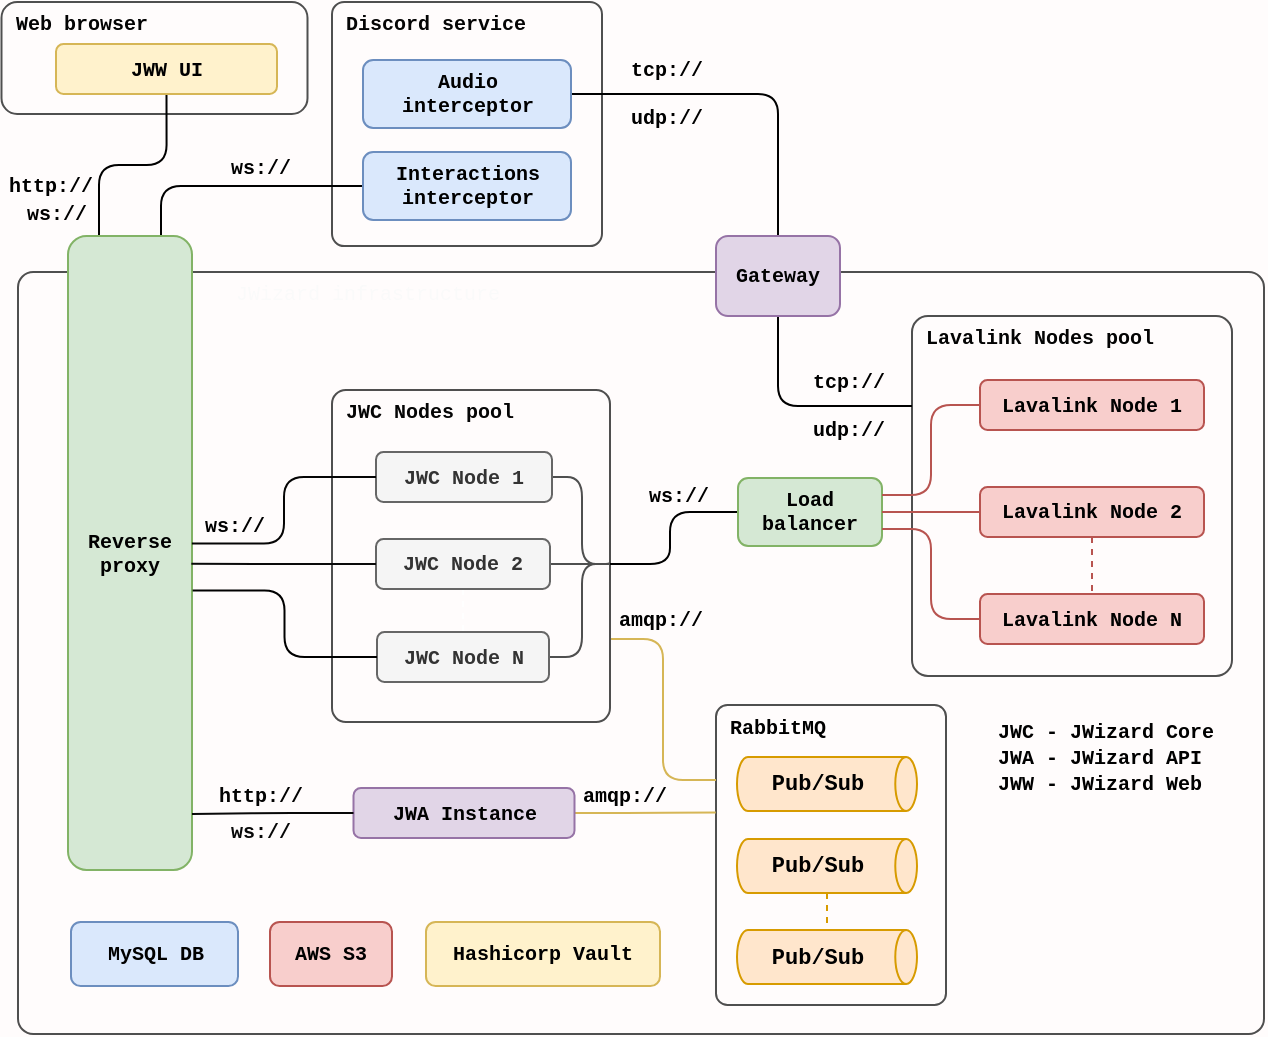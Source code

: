 <mxfile version="24.7.5">
  <diagram name="Page-1" id="Fclqe2KvUU67XkT28i2e">
    <mxGraphModel dx="700" dy="497" grid="0" gridSize="10" guides="1" tooltips="1" connect="1" arrows="1" fold="1" page="1" pageScale="1" pageWidth="827" pageHeight="1169" background="#FFFCFC" math="0" shadow="0">
      <root>
        <mxCell id="0" />
        <mxCell id="1" parent="0" />
        <mxCell id="JuTXXJLlA8d2acPgj7VG-93" value="&lt;font style=&quot;font-size: 10px;&quot;&gt;Web browser&lt;/font&gt;" style="rounded=1;whiteSpace=wrap;html=1;fillColor=none;strokeColor=#4F4F4F;arcSize=14;align=left;verticalAlign=top;fontColor=#030303;spacing=0;spacingLeft=7;spacingRight=0;spacingTop=-1;fontFamily=Courier New;fontStyle=1" vertex="1" parent="1">
          <mxGeometry x="130.75" y="21" width="153" height="56" as="geometry" />
        </mxCell>
        <mxCell id="JuTXXJLlA8d2acPgj7VG-76" value="&lt;font style=&quot;font-size: 10px;&quot;&gt;&amp;nbsp; &amp;nbsp; &amp;nbsp; &amp;nbsp; &amp;nbsp; &amp;nbsp; &amp;nbsp; &amp;nbsp; &amp;nbsp;JWizard infrastructure&lt;/font&gt;" style="rounded=1;whiteSpace=wrap;html=1;fillColor=none;strokeColor=#4F4F4F;arcSize=2;align=left;verticalAlign=top;fontColor=#FAFAFA;spacing=0;spacingLeft=7;spacingRight=0;spacingTop=-1;fontFamily=Courier New;" vertex="1" parent="1">
          <mxGeometry x="139" y="156" width="623" height="381" as="geometry" />
        </mxCell>
        <mxCell id="JuTXXJLlA8d2acPgj7VG-59" value="&lt;font color=&quot;#000000&quot; style=&quot;font-size: 10px;&quot;&gt;&lt;b&gt;RabbitMQ&lt;/b&gt;&lt;/font&gt;" style="rounded=1;whiteSpace=wrap;html=1;fillColor=none;strokeColor=#4F4F4F;arcSize=5;align=left;verticalAlign=top;fontColor=#FAFAFA;spacing=0;spacingLeft=7;spacingRight=0;spacingTop=-1;fontFamily=Courier New;" vertex="1" parent="1">
          <mxGeometry x="488" y="372.5" width="115" height="150" as="geometry" />
        </mxCell>
        <mxCell id="JuTXXJLlA8d2acPgj7VG-71" style="edgeStyle=orthogonalEdgeStyle;shape=connector;rounded=1;orthogonalLoop=1;jettySize=auto;html=1;exitX=1;exitY=0.75;exitDx=0;exitDy=0;entryX=0;entryY=0.25;entryDx=0;entryDy=0;strokeColor=#d6b656;align=center;verticalAlign=middle;fontFamily=Helvetica;fontSize=11;fontColor=default;labelBackgroundColor=default;endArrow=none;endFill=0;fillColor=#fff2cc;" edge="1" parent="1" source="JuTXXJLlA8d2acPgj7VG-15" target="JuTXXJLlA8d2acPgj7VG-59">
          <mxGeometry relative="1" as="geometry" />
        </mxCell>
        <mxCell id="JuTXXJLlA8d2acPgj7VG-15" value="&lt;font style=&quot;font-size: 10px;&quot;&gt;JWC Nodes pool&lt;/font&gt;" style="rounded=1;whiteSpace=wrap;html=1;fillColor=none;strokeColor=#4F4F4F;arcSize=5;align=left;verticalAlign=top;fontColor=#050505;spacing=0;spacingLeft=7;spacingRight=0;spacingTop=-1;fontFamily=Courier New;fontStyle=1" vertex="1" parent="1">
          <mxGeometry x="296" y="215" width="139" height="166" as="geometry" />
        </mxCell>
        <mxCell id="JuTXXJLlA8d2acPgj7VG-28" value="&lt;font style=&quot;font-size: 10px;&quot;&gt;Discord service&lt;/font&gt;" style="rounded=1;whiteSpace=wrap;html=1;fillColor=none;strokeColor=#4F4F4F;arcSize=5;align=left;verticalAlign=top;fontColor=#050505;spacing=0;spacingLeft=7;spacingRight=0;spacingTop=-1;fontFamily=Courier New;fontStyle=1" vertex="1" parent="1">
          <mxGeometry x="296" y="21" width="135" height="122" as="geometry" />
        </mxCell>
        <mxCell id="JuTXXJLlA8d2acPgj7VG-26" style="edgeStyle=orthogonalEdgeStyle;shape=connector;rounded=1;orthogonalLoop=1;jettySize=auto;html=1;exitX=0.5;exitY=0;exitDx=0;exitDy=0;entryX=1;entryY=0.5;entryDx=0;entryDy=0;strokeColor=#000000;align=center;verticalAlign=middle;fontFamily=Helvetica;fontSize=11;fontColor=default;labelBackgroundColor=default;endArrow=none;endFill=0;" edge="1" parent="1" source="JuTXXJLlA8d2acPgj7VG-79" target="JuTXXJLlA8d2acPgj7VG-25">
          <mxGeometry relative="1" as="geometry" />
        </mxCell>
        <mxCell id="JuTXXJLlA8d2acPgj7VG-31" value="tcp://&lt;div style=&quot;font-size: 10px;&quot;&gt;&lt;br style=&quot;font-size: 10px;&quot;&gt;&lt;div style=&quot;font-size: 10px;&quot;&gt;udp://&lt;br style=&quot;font-size: 10px;&quot;&gt;&lt;/div&gt;&lt;/div&gt;" style="edgeLabel;html=1;align=center;verticalAlign=middle;resizable=0;points=[];rounded=1;fontFamily=Courier New;fontSize=10;fontColor=#000000;labelBackgroundColor=none;fontStyle=1" vertex="1" connectable="0" parent="JuTXXJLlA8d2acPgj7VG-26">
          <mxGeometry x="0.624" y="-2" relative="1" as="geometry">
            <mxPoint x="14" y="2" as="offset" />
          </mxGeometry>
        </mxCell>
        <mxCell id="JuTXXJLlA8d2acPgj7VG-24" value="&lt;font style=&quot;font-size: 10px;&quot;&gt;Lavalink Nodes pool&lt;/font&gt;" style="rounded=1;whiteSpace=wrap;html=1;fillColor=none;strokeColor=#4F4F4F;arcSize=5;align=left;verticalAlign=top;fontColor=#030303;spacing=0;spacingLeft=7;spacingRight=0;spacingTop=-1;fontFamily=Courier New;fontStyle=1" vertex="1" parent="1">
          <mxGeometry x="586" y="178" width="160" height="180" as="geometry" />
        </mxCell>
        <mxCell id="JuTXXJLlA8d2acPgj7VG-51" style="edgeStyle=orthogonalEdgeStyle;shape=connector;rounded=1;orthogonalLoop=1;jettySize=auto;html=1;exitX=1;exitY=0.5;exitDx=0;exitDy=0;strokeColor=#4F4F4F;align=center;verticalAlign=middle;fontFamily=Helvetica;fontSize=11;fontColor=default;labelBackgroundColor=default;endArrow=none;endFill=0;" edge="1" parent="1" source="JuTXXJLlA8d2acPgj7VG-2">
          <mxGeometry relative="1" as="geometry">
            <mxPoint x="435" y="302" as="targetPoint" />
            <Array as="points">
              <mxPoint x="421" y="259" />
              <mxPoint x="421" y="302" />
              <mxPoint x="435" y="302" />
            </Array>
          </mxGeometry>
        </mxCell>
        <mxCell id="JuTXXJLlA8d2acPgj7VG-2" value="JWC Node 1" style="rounded=1;whiteSpace=wrap;html=1;fillColor=#f5f5f5;fillStyle=auto;fontFamily=Courier New;fontStyle=1;horizontal=1;fontColor=#333333;strokeColor=#666666;fontSize=10;" vertex="1" parent="1">
          <mxGeometry x="318" y="246" width="88" height="25" as="geometry" />
        </mxCell>
        <mxCell id="JuTXXJLlA8d2acPgj7VG-37" style="edgeStyle=orthogonalEdgeStyle;shape=connector;rounded=1;orthogonalLoop=1;jettySize=auto;html=1;exitX=0.5;exitY=1;exitDx=0;exitDy=0;entryX=0.5;entryY=0;entryDx=0;entryDy=0;strokeColor=#FFFFFF;align=center;verticalAlign=middle;fontFamily=Helvetica;fontSize=11;fontColor=default;labelBackgroundColor=default;endArrow=none;endFill=0;dashed=1;strokeWidth=1;" edge="1" parent="1" source="JuTXXJLlA8d2acPgj7VG-3" target="JuTXXJLlA8d2acPgj7VG-4">
          <mxGeometry relative="1" as="geometry" />
        </mxCell>
        <mxCell id="JuTXXJLlA8d2acPgj7VG-53" style="edgeStyle=orthogonalEdgeStyle;shape=connector;rounded=1;orthogonalLoop=1;jettySize=auto;html=1;exitX=1;exitY=0.5;exitDx=0;exitDy=0;strokeColor=#4F4F4F;align=center;verticalAlign=middle;fontFamily=Helvetica;fontSize=11;fontColor=default;labelBackgroundColor=default;endArrow=none;endFill=0;" edge="1" parent="1" source="JuTXXJLlA8d2acPgj7VG-3">
          <mxGeometry relative="1" as="geometry">
            <mxPoint x="434" y="302" as="targetPoint" />
          </mxGeometry>
        </mxCell>
        <mxCell id="JuTXXJLlA8d2acPgj7VG-3" value="JWC Node 2" style="rounded=1;whiteSpace=wrap;html=1;fillColor=#f5f5f5;fillStyle=auto;fontFamily=Courier New;fontStyle=1;horizontal=1;fontColor=#333333;strokeColor=#666666;fontSize=10;" vertex="1" parent="1">
          <mxGeometry x="318" y="289.5" width="87" height="25" as="geometry" />
        </mxCell>
        <mxCell id="JuTXXJLlA8d2acPgj7VG-52" style="edgeStyle=orthogonalEdgeStyle;shape=connector;rounded=1;orthogonalLoop=1;jettySize=auto;html=1;exitX=1;exitY=0.5;exitDx=0;exitDy=0;strokeColor=#4F4F4F;align=center;verticalAlign=middle;fontFamily=Helvetica;fontSize=11;fontColor=default;labelBackgroundColor=default;endArrow=none;endFill=0;entryX=0.999;entryY=0.518;entryDx=0;entryDy=0;entryPerimeter=0;" edge="1" parent="1" source="JuTXXJLlA8d2acPgj7VG-4" target="JuTXXJLlA8d2acPgj7VG-15">
          <mxGeometry relative="1" as="geometry">
            <mxPoint x="433" y="301" as="targetPoint" />
            <Array as="points">
              <mxPoint x="421" y="348" />
              <mxPoint x="421" y="302" />
              <mxPoint x="435" y="302" />
            </Array>
          </mxGeometry>
        </mxCell>
        <mxCell id="JuTXXJLlA8d2acPgj7VG-4" value="JWC Node N" style="rounded=1;whiteSpace=wrap;html=1;fillColor=#f5f5f5;fillStyle=auto;fontFamily=Courier New;fontStyle=1;horizontal=1;fontColor=#333333;strokeColor=#666666;fontSize=10;" vertex="1" parent="1">
          <mxGeometry x="318.5" y="336" width="86" height="25" as="geometry" />
        </mxCell>
        <mxCell id="JuTXXJLlA8d2acPgj7VG-78" style="edgeStyle=orthogonalEdgeStyle;shape=connector;rounded=1;orthogonalLoop=1;jettySize=auto;html=1;exitX=0.75;exitY=0;exitDx=0;exitDy=0;entryX=0;entryY=0.5;entryDx=0;entryDy=0;strokeColor=#000000;align=center;verticalAlign=middle;fontFamily=Helvetica;fontSize=11;fontColor=default;labelBackgroundColor=default;endArrow=none;endFill=0;" edge="1" parent="1" source="JuTXXJLlA8d2acPgj7VG-8" target="JuTXXJLlA8d2acPgj7VG-29">
          <mxGeometry relative="1" as="geometry" />
        </mxCell>
        <mxCell id="JuTXXJLlA8d2acPgj7VG-94" style="edgeStyle=orthogonalEdgeStyle;shape=connector;rounded=1;orthogonalLoop=1;jettySize=auto;html=1;exitX=0.25;exitY=0;exitDx=0;exitDy=0;entryX=0.5;entryY=1;entryDx=0;entryDy=0;strokeColor=#000000;align=center;verticalAlign=middle;fontFamily=Helvetica;fontSize=11;fontColor=default;labelBackgroundColor=default;endArrow=none;endFill=0;" edge="1" parent="1" source="JuTXXJLlA8d2acPgj7VG-8" target="JuTXXJLlA8d2acPgj7VG-83">
          <mxGeometry relative="1" as="geometry" />
        </mxCell>
        <mxCell id="JuTXXJLlA8d2acPgj7VG-8" value="&lt;div style=&quot;font-size: 10px;&quot;&gt;&lt;font style=&quot;font-size: 10px;&quot;&gt;&lt;span style=&quot;font-size: 10px;&quot;&gt;Reverse&lt;br style=&quot;font-size: 10px;&quot;&gt;&lt;/span&gt;&lt;/font&gt;&lt;font style=&quot;font-size: 10px;&quot;&gt;&lt;span style=&quot;font-size: 10px;&quot;&gt;proxy&lt;/span&gt;&lt;/font&gt;&lt;/div&gt;" style="rounded=1;whiteSpace=wrap;html=1;fontFamily=Courier New;fontStyle=1;fillColor=#d5e8d4;strokeColor=#82b366;textShadow=0;labelBorderColor=none;labelBackgroundColor=none;fontSize=10;" vertex="1" parent="1">
          <mxGeometry x="164" y="138" width="62" height="317" as="geometry" />
        </mxCell>
        <mxCell id="JuTXXJLlA8d2acPgj7VG-16" style="edgeStyle=orthogonalEdgeStyle;rounded=1;orthogonalLoop=1;jettySize=auto;html=1;exitX=0;exitY=0.5;exitDx=0;exitDy=0;fontColor=#F5F5F5;endArrow=none;endFill=0;startArrow=none;startFill=0;strokeColor=#000000;" edge="1" parent="1" source="JuTXXJLlA8d2acPgj7VG-14">
          <mxGeometry relative="1" as="geometry">
            <mxPoint x="435" y="302" as="targetPoint" />
            <Array as="points">
              <mxPoint x="465" y="276" />
              <mxPoint x="465" y="302" />
              <mxPoint x="435" y="302" />
            </Array>
          </mxGeometry>
        </mxCell>
        <mxCell id="JuTXXJLlA8d2acPgj7VG-17" value="ws://" style="edgeLabel;html=1;align=center;verticalAlign=middle;resizable=0;points=[];rounded=1;fontColor=#000000;labelBackgroundColor=none;fontFamily=Courier New;fontStyle=1;fontSize=10;" vertex="1" connectable="0" parent="JuTXXJLlA8d2acPgj7VG-16">
          <mxGeometry x="-0.537" y="-1" relative="1" as="geometry">
            <mxPoint x="-9" y="-7" as="offset" />
          </mxGeometry>
        </mxCell>
        <mxCell id="JuTXXJLlA8d2acPgj7VG-14" value="Load&lt;div style=&quot;font-size: 10px;&quot;&gt;balancer&lt;/div&gt;" style="rounded=1;whiteSpace=wrap;html=1;fontFamily=Courier New;fontStyle=1;fillColor=#d5e8d4;strokeColor=#82b366;textShadow=0;labelBorderColor=none;labelBackgroundColor=none;fontSize=10;" vertex="1" parent="1">
          <mxGeometry x="499" y="259" width="72" height="34" as="geometry" />
        </mxCell>
        <mxCell id="JuTXXJLlA8d2acPgj7VG-23" style="edgeStyle=orthogonalEdgeStyle;shape=connector;rounded=1;orthogonalLoop=1;jettySize=auto;html=1;exitX=0;exitY=0.5;exitDx=0;exitDy=0;entryX=1;entryY=0.25;entryDx=0;entryDy=0;strokeColor=#b85450;align=center;verticalAlign=middle;fontFamily=Helvetica;fontSize=11;fontColor=default;labelBackgroundColor=default;endArrow=none;endFill=0;fillColor=#f8cecc;" edge="1" parent="1" source="JuTXXJLlA8d2acPgj7VG-18" target="JuTXXJLlA8d2acPgj7VG-14">
          <mxGeometry relative="1" as="geometry" />
        </mxCell>
        <mxCell id="JuTXXJLlA8d2acPgj7VG-18" value="Lavalink Node 1" style="rounded=1;whiteSpace=wrap;html=1;fillColor=#f8cecc;fillStyle=auto;fontFamily=Courier New;fontStyle=1;horizontal=1;strokeColor=#b85450;fontSize=10;" vertex="1" parent="1">
          <mxGeometry x="620" y="210" width="112" height="25" as="geometry" />
        </mxCell>
        <mxCell id="JuTXXJLlA8d2acPgj7VG-22" style="edgeStyle=orthogonalEdgeStyle;rounded=1;orthogonalLoop=1;jettySize=auto;html=1;exitX=0;exitY=0.5;exitDx=0;exitDy=0;entryX=1;entryY=0.5;entryDx=0;entryDy=0;strokeColor=#b85450;endArrow=none;endFill=0;fillColor=#f8cecc;" edge="1" parent="1" source="JuTXXJLlA8d2acPgj7VG-19" target="JuTXXJLlA8d2acPgj7VG-14">
          <mxGeometry relative="1" as="geometry" />
        </mxCell>
        <mxCell id="JuTXXJLlA8d2acPgj7VG-38" style="edgeStyle=orthogonalEdgeStyle;shape=connector;rounded=1;orthogonalLoop=1;jettySize=auto;html=1;exitX=0.5;exitY=1;exitDx=0;exitDy=0;entryX=0.5;entryY=0;entryDx=0;entryDy=0;strokeColor=#b85450;align=center;verticalAlign=middle;fontFamily=Helvetica;fontSize=11;fontColor=default;labelBackgroundColor=default;endArrow=none;endFill=0;dashed=1;fillColor=#f8cecc;" edge="1" parent="1" source="JuTXXJLlA8d2acPgj7VG-19" target="JuTXXJLlA8d2acPgj7VG-20">
          <mxGeometry relative="1" as="geometry" />
        </mxCell>
        <mxCell id="JuTXXJLlA8d2acPgj7VG-19" value="Lavalink Node 2" style="rounded=1;whiteSpace=wrap;html=1;fillColor=#f8cecc;fillStyle=auto;fontFamily=Courier New;fontStyle=1;horizontal=1;strokeColor=#b85450;fontSize=10;" vertex="1" parent="1">
          <mxGeometry x="620" y="263.5" width="112" height="25" as="geometry" />
        </mxCell>
        <mxCell id="JuTXXJLlA8d2acPgj7VG-21" style="edgeStyle=orthogonalEdgeStyle;rounded=1;orthogonalLoop=1;jettySize=auto;html=1;exitX=0;exitY=0.5;exitDx=0;exitDy=0;entryX=1;entryY=0.75;entryDx=0;entryDy=0;strokeColor=#b85450;endArrow=none;endFill=0;fillColor=#f8cecc;" edge="1" parent="1" source="JuTXXJLlA8d2acPgj7VG-20" target="JuTXXJLlA8d2acPgj7VG-14">
          <mxGeometry relative="1" as="geometry" />
        </mxCell>
        <mxCell id="JuTXXJLlA8d2acPgj7VG-20" value="Lavalink Node N" style="rounded=1;whiteSpace=wrap;html=1;fillColor=#f8cecc;fillStyle=auto;fontFamily=Courier New;fontStyle=1;horizontal=1;strokeColor=#b85450;fontSize=10;" vertex="1" parent="1">
          <mxGeometry x="620" y="317" width="112" height="25" as="geometry" />
        </mxCell>
        <mxCell id="JuTXXJLlA8d2acPgj7VG-25" value="Audio interceptor" style="rounded=1;whiteSpace=wrap;html=1;fontFamily=Courier New;fontStyle=1;fillColor=#dae8fc;strokeColor=#6c8ebf;textShadow=0;labelBorderColor=none;labelBackgroundColor=none;fontSize=10;" vertex="1" parent="1">
          <mxGeometry x="311.5" y="50" width="104" height="34" as="geometry" />
        </mxCell>
        <mxCell id="JuTXXJLlA8d2acPgj7VG-29" value="Interactions interceptor" style="rounded=1;whiteSpace=wrap;html=1;fontFamily=Courier New;fontStyle=1;fillColor=#dae8fc;strokeColor=#6c8ebf;textShadow=0;labelBorderColor=none;labelBackgroundColor=none;fontSize=10;" vertex="1" parent="1">
          <mxGeometry x="311.5" y="96" width="104" height="34" as="geometry" />
        </mxCell>
        <mxCell id="JuTXXJLlA8d2acPgj7VG-34" value="ws://" style="edgeLabel;html=1;align=center;verticalAlign=middle;resizable=0;points=[];rounded=1;fontColor=#000000;labelBackgroundColor=none;fontFamily=Courier New;fontStyle=1;fontSize=10;" vertex="1" connectable="0" parent="1">
          <mxGeometry x="260.001" y="104" as="geometry" />
        </mxCell>
        <mxCell id="JuTXXJLlA8d2acPgj7VG-64" style="edgeStyle=orthogonalEdgeStyle;shape=connector;rounded=1;orthogonalLoop=1;jettySize=auto;html=1;exitX=1;exitY=0.5;exitDx=0;exitDy=0;entryX=-0.001;entryY=0.358;entryDx=0;entryDy=0;strokeColor=#d6b656;align=center;verticalAlign=middle;fontFamily=Helvetica;fontSize=11;fontColor=default;labelBackgroundColor=default;endArrow=none;endFill=0;entryPerimeter=0;fillColor=#fff2cc;" edge="1" parent="1" source="JuTXXJLlA8d2acPgj7VG-39" target="JuTXXJLlA8d2acPgj7VG-59">
          <mxGeometry relative="1" as="geometry" />
        </mxCell>
        <mxCell id="JuTXXJLlA8d2acPgj7VG-39" value="JWA Instance" style="rounded=1;whiteSpace=wrap;html=1;fillColor=#e1d5e7;fillStyle=auto;fontFamily=Courier New;fontStyle=1;horizontal=1;strokeColor=#9673a6;fontSize=10;" vertex="1" parent="1">
          <mxGeometry x="306.75" y="414" width="110.5" height="25" as="geometry" />
        </mxCell>
        <mxCell id="JuTXXJLlA8d2acPgj7VG-42" value="amqp://" style="edgeLabel;html=1;align=center;verticalAlign=middle;resizable=0;points=[];rounded=1;fontColor=#000000;labelBackgroundColor=none;fontFamily=Courier New;fontStyle=1;fontSize=10;" vertex="1" connectable="0" parent="1">
          <mxGeometry x="459.999" y="329.5" as="geometry" />
        </mxCell>
        <mxCell id="JuTXXJLlA8d2acPgj7VG-49" value="amqp://" style="edgeLabel;html=1;align=center;verticalAlign=middle;resizable=0;points=[];rounded=1;fontColor=#000000;labelBackgroundColor=none;fontFamily=Courier New;fontStyle=1;fontSize=10;" vertex="1" connectable="0" parent="1">
          <mxGeometry x="441.999" y="418" as="geometry" />
        </mxCell>
        <mxCell id="JuTXXJLlA8d2acPgj7VG-55" value="ws://" style="edgeLabel;html=1;align=center;verticalAlign=middle;resizable=0;points=[];rounded=1;fontColor=#000000;labelBackgroundColor=none;fontFamily=Courier New;fontStyle=1;fontSize=10;" vertex="1" connectable="0" parent="1">
          <mxGeometry x="247.001" y="283" as="geometry" />
        </mxCell>
        <mxCell id="JuTXXJLlA8d2acPgj7VG-56" value="http://" style="edgeLabel;html=1;align=center;verticalAlign=middle;resizable=0;points=[];rounded=1;fontColor=#030303;labelBackgroundColor=none;fontFamily=Courier New;fontStyle=1;fontSize=10;" vertex="1" connectable="0" parent="1">
          <mxGeometry x="260.001" y="418" as="geometry" />
        </mxCell>
        <mxCell id="JuTXXJLlA8d2acPgj7VG-57" value="ws://" style="edgeLabel;html=1;align=center;verticalAlign=middle;resizable=0;points=[];rounded=1;fontColor=#080808;labelBackgroundColor=none;fontFamily=Courier New;fontStyle=1;fontSize=10;" vertex="1" connectable="0" parent="1">
          <mxGeometry x="260.001" y="436" as="geometry" />
        </mxCell>
        <mxCell id="JuTXXJLlA8d2acPgj7VG-58" value="Pub/Sub" style="shape=cylinder3;whiteSpace=wrap;html=1;boundedLbl=1;backgroundOutline=1;size=5.429;rounded=1;fontFamily=Courier New;fontSize=11;labelBackgroundColor=none;rotation=90;horizontal=0;fillColor=#ffe6cc;strokeColor=#d79b00;fontStyle=1" vertex="1" parent="1">
          <mxGeometry x="530" y="367" width="27" height="90" as="geometry" />
        </mxCell>
        <mxCell id="JuTXXJLlA8d2acPgj7VG-61" value="Pub/Sub" style="shape=cylinder3;whiteSpace=wrap;html=1;boundedLbl=1;backgroundOutline=1;size=5.429;rounded=1;fontFamily=Courier New;fontSize=11;labelBackgroundColor=none;rotation=90;horizontal=0;fillColor=#ffe6cc;strokeColor=#d79b00;fontStyle=1" vertex="1" parent="1">
          <mxGeometry x="530" y="408" width="27" height="90" as="geometry" />
        </mxCell>
        <mxCell id="JuTXXJLlA8d2acPgj7VG-62" value="Pub/Sub" style="shape=cylinder3;whiteSpace=wrap;html=1;boundedLbl=1;backgroundOutline=1;size=5.429;rounded=1;fontFamily=Courier New;fontSize=11;labelBackgroundColor=none;rotation=90;horizontal=0;fillColor=#ffe6cc;strokeColor=#d79b00;fontStyle=1" vertex="1" parent="1">
          <mxGeometry x="530" y="453.5" width="27" height="90" as="geometry" />
        </mxCell>
        <mxCell id="JuTXXJLlA8d2acPgj7VG-63" style="edgeStyle=orthogonalEdgeStyle;shape=connector;rounded=1;orthogonalLoop=1;jettySize=auto;html=1;exitX=1;exitY=0.5;exitDx=0;exitDy=0;exitPerimeter=0;entryX=0;entryY=0.5;entryDx=0;entryDy=0;entryPerimeter=0;strokeColor=#d79b00;align=center;verticalAlign=middle;fontFamily=Helvetica;fontSize=11;fontColor=default;labelBackgroundColor=default;endArrow=none;endFill=0;dashed=1;fillColor=#ffe6cc;" edge="1" parent="1" source="JuTXXJLlA8d2acPgj7VG-61" target="JuTXXJLlA8d2acPgj7VG-62">
          <mxGeometry relative="1" as="geometry" />
        </mxCell>
        <mxCell id="JuTXXJLlA8d2acPgj7VG-74" value="http://" style="edgeLabel;html=1;align=center;verticalAlign=middle;resizable=0;points=[];rounded=1;fontColor=#000000;labelBackgroundColor=none;fontFamily=Courier New;fontStyle=1;fontSize=10;" vertex="1" connectable="0" parent="1">
          <mxGeometry x="155.001" y="113" as="geometry" />
        </mxCell>
        <mxCell id="JuTXXJLlA8d2acPgj7VG-75" value="ws://" style="edgeLabel;html=1;align=center;verticalAlign=middle;resizable=0;points=[];rounded=1;fontColor=#000000;labelBackgroundColor=none;fontFamily=Courier New;fontStyle=1;fontSize=10;" vertex="1" connectable="0" parent="1">
          <mxGeometry x="158.001" y="127" as="geometry" />
        </mxCell>
        <mxCell id="JuTXXJLlA8d2acPgj7VG-80" style="edgeStyle=orthogonalEdgeStyle;shape=connector;rounded=1;orthogonalLoop=1;jettySize=auto;html=1;exitX=0.5;exitY=1;exitDx=0;exitDy=0;entryX=0;entryY=0.25;entryDx=0;entryDy=0;strokeColor=#000000;align=center;verticalAlign=middle;fontFamily=Helvetica;fontSize=11;fontColor=default;labelBackgroundColor=default;endArrow=none;endFill=0;" edge="1" parent="1" source="JuTXXJLlA8d2acPgj7VG-79" target="JuTXXJLlA8d2acPgj7VG-24">
          <mxGeometry relative="1" as="geometry" />
        </mxCell>
        <mxCell id="JuTXXJLlA8d2acPgj7VG-79" value="&lt;div style=&quot;font-size: 10px;&quot;&gt;Gateway&lt;/div&gt;" style="rounded=1;whiteSpace=wrap;html=1;fontFamily=Courier New;fontStyle=1;fillColor=#e1d5e7;strokeColor=#9673a6;textShadow=0;labelBorderColor=none;labelBackgroundColor=none;fontSize=10;" vertex="1" parent="1">
          <mxGeometry x="488" y="138" width="62" height="40" as="geometry" />
        </mxCell>
        <mxCell id="JuTXXJLlA8d2acPgj7VG-81" value="tcp://&lt;div style=&quot;font-size: 10px;&quot;&gt;&lt;br style=&quot;font-size: 10px;&quot;&gt;&lt;div style=&quot;font-size: 10px;&quot;&gt;udp://&lt;br style=&quot;font-size: 10px;&quot;&gt;&lt;/div&gt;&lt;/div&gt;" style="edgeLabel;html=1;align=center;verticalAlign=middle;resizable=0;points=[];rounded=1;fontFamily=Courier New;fontSize=10;fontColor=#000000;labelBackgroundColor=none;fontStyle=1" vertex="1" connectable="0" parent="1">
          <mxGeometry x="554.004" y="222.5" as="geometry" />
        </mxCell>
        <mxCell id="JuTXXJLlA8d2acPgj7VG-83" value="JWW UI" style="rounded=1;whiteSpace=wrap;html=1;fillColor=#fff2cc;fillStyle=auto;fontFamily=Courier New;fontStyle=1;horizontal=1;strokeColor=#d6b656;fontSize=10;" vertex="1" parent="1">
          <mxGeometry x="158" y="42" width="110.5" height="25" as="geometry" />
        </mxCell>
        <mxCell id="JuTXXJLlA8d2acPgj7VG-87" style="edgeStyle=orthogonalEdgeStyle;shape=connector;rounded=1;orthogonalLoop=1;jettySize=auto;html=1;exitX=0;exitY=0.5;exitDx=0;exitDy=0;entryX=1.005;entryY=0.559;entryDx=0;entryDy=0;entryPerimeter=0;strokeColor=#000000;align=center;verticalAlign=middle;fontFamily=Helvetica;fontSize=11;fontColor=default;labelBackgroundColor=default;endArrow=none;endFill=0;" edge="1" parent="1" source="JuTXXJLlA8d2acPgj7VG-4" target="JuTXXJLlA8d2acPgj7VG-8">
          <mxGeometry relative="1" as="geometry" />
        </mxCell>
        <mxCell id="JuTXXJLlA8d2acPgj7VG-88" style="edgeStyle=orthogonalEdgeStyle;shape=connector;rounded=1;orthogonalLoop=1;jettySize=auto;html=1;exitX=0;exitY=0.5;exitDx=0;exitDy=0;strokeColor=#080808;align=center;verticalAlign=middle;fontFamily=Helvetica;fontSize=11;fontColor=default;labelBackgroundColor=default;endArrow=none;endFill=0;" edge="1" parent="1" source="JuTXXJLlA8d2acPgj7VG-39">
          <mxGeometry relative="1" as="geometry">
            <mxPoint x="226" y="427" as="targetPoint" />
            <Array as="points">
              <mxPoint x="266" y="427" />
              <mxPoint x="226" y="427" />
            </Array>
          </mxGeometry>
        </mxCell>
        <mxCell id="JuTXXJLlA8d2acPgj7VG-89" value="MySQL DB" style="rounded=1;whiteSpace=wrap;html=1;fillColor=#dae8fc;fillStyle=auto;fontFamily=Courier New;fontStyle=1;horizontal=1;strokeColor=#6c8ebf;fontSize=10;" vertex="1" parent="1">
          <mxGeometry x="165.5" y="481" width="83.5" height="32" as="geometry" />
        </mxCell>
        <mxCell id="JuTXXJLlA8d2acPgj7VG-90" value="AWS S3" style="rounded=1;whiteSpace=wrap;html=1;fillColor=#f8cecc;fillStyle=auto;fontFamily=Courier New;fontStyle=1;horizontal=1;strokeColor=#b85450;fontSize=10;" vertex="1" parent="1">
          <mxGeometry x="265" y="481" width="61" height="32" as="geometry" />
        </mxCell>
        <mxCell id="JuTXXJLlA8d2acPgj7VG-91" value="Hashicorp Vault" style="rounded=1;whiteSpace=wrap;html=1;fillColor=#fff2cc;fillStyle=auto;fontFamily=Courier New;fontStyle=1;horizontal=1;strokeColor=#d6b656;fontSize=10;" vertex="1" parent="1">
          <mxGeometry x="343" y="481" width="117" height="32" as="geometry" />
        </mxCell>
        <mxCell id="JuTXXJLlA8d2acPgj7VG-92" value="&lt;font style=&quot;font-size: 10px;&quot; face=&quot;Courier New&quot;&gt;&lt;span&gt;JWC&lt;/span&gt; - JWizard Core&lt;/font&gt;&lt;div style=&quot;font-size: 10px;&quot;&gt;&lt;font style=&quot;font-size: 10px;&quot; face=&quot;Courier New&quot;&gt;&lt;span&gt;JWA&lt;/span&gt; - JWizard API&lt;/font&gt;&lt;/div&gt;&lt;div style=&quot;font-size: 10px;&quot;&gt;&lt;font style=&quot;font-size: 10px;&quot; face=&quot;Courier New&quot;&gt;&lt;span&gt;JWW&lt;/span&gt; - JWizard Web&lt;/font&gt;&lt;/div&gt;" style="text;html=1;align=left;verticalAlign=middle;whiteSpace=wrap;rounded=0;fontFamily=Helvetica;fontSize=11;fontColor=#000000;labelBackgroundColor=none;fontStyle=1" vertex="1" parent="1">
          <mxGeometry x="627" y="371" width="131" height="53" as="geometry" />
        </mxCell>
        <mxCell id="JuTXXJLlA8d2acPgj7VG-95" style="edgeStyle=orthogonalEdgeStyle;shape=connector;rounded=1;orthogonalLoop=1;jettySize=auto;html=1;exitX=0;exitY=0.5;exitDx=0;exitDy=0;entryX=0.995;entryY=0.517;entryDx=0;entryDy=0;entryPerimeter=0;strokeColor=#0A0A0A;align=center;verticalAlign=middle;fontFamily=Helvetica;fontSize=11;fontColor=default;labelBackgroundColor=default;endArrow=none;endFill=0;" edge="1" parent="1" source="JuTXXJLlA8d2acPgj7VG-3" target="JuTXXJLlA8d2acPgj7VG-8">
          <mxGeometry relative="1" as="geometry" />
        </mxCell>
        <mxCell id="JuTXXJLlA8d2acPgj7VG-96" style="edgeStyle=orthogonalEdgeStyle;shape=connector;rounded=1;orthogonalLoop=1;jettySize=auto;html=1;exitX=0;exitY=0.5;exitDx=0;exitDy=0;entryX=0.999;entryY=0.485;entryDx=0;entryDy=0;entryPerimeter=0;strokeColor=#050505;align=center;verticalAlign=middle;fontFamily=Helvetica;fontSize=11;fontColor=default;labelBackgroundColor=default;endArrow=none;endFill=0;" edge="1" parent="1" source="JuTXXJLlA8d2acPgj7VG-2" target="JuTXXJLlA8d2acPgj7VG-8">
          <mxGeometry relative="1" as="geometry" />
        </mxCell>
      </root>
    </mxGraphModel>
  </diagram>
</mxfile>
